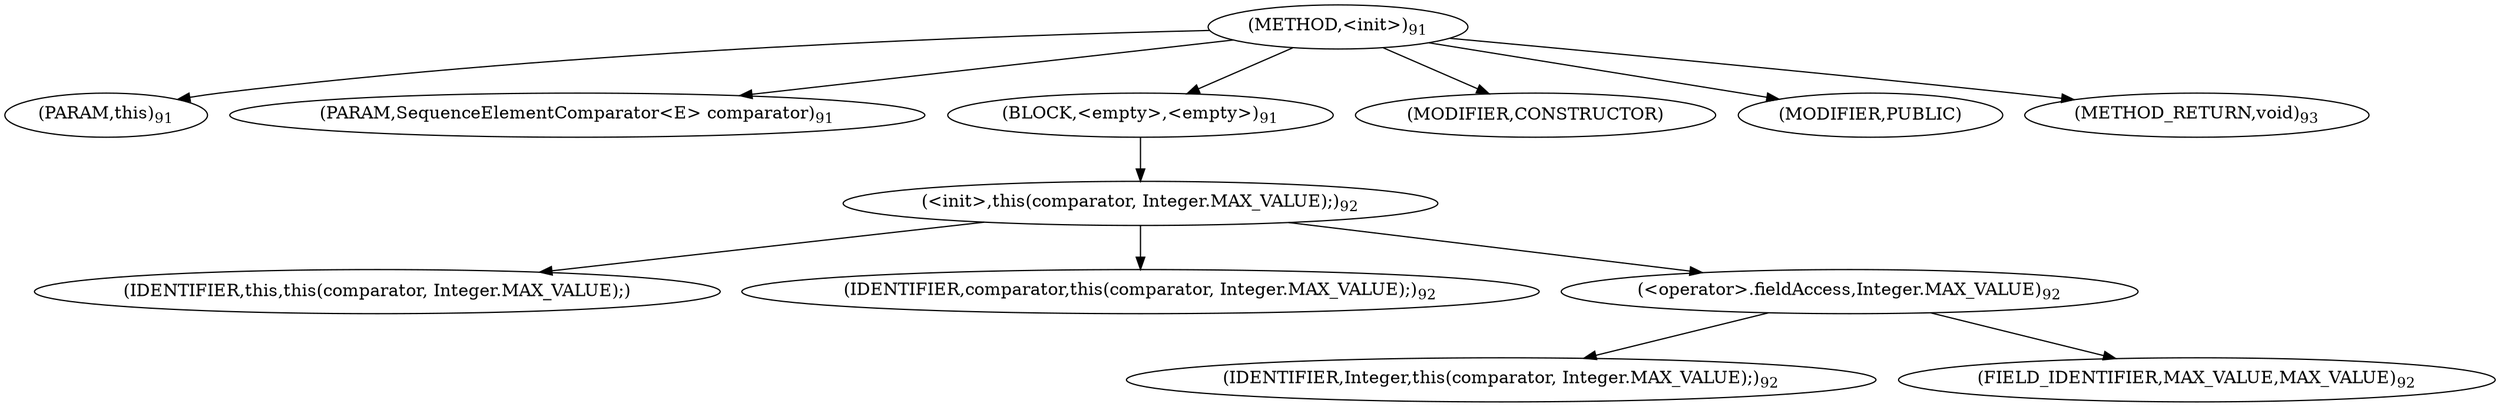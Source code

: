 digraph "&lt;init&gt;" {  
"79" [label = <(METHOD,&lt;init&gt;)<SUB>91</SUB>> ]
"4" [label = <(PARAM,this)<SUB>91</SUB>> ]
"80" [label = <(PARAM,SequenceElementComparator&lt;E&gt; comparator)<SUB>91</SUB>> ]
"81" [label = <(BLOCK,&lt;empty&gt;,&lt;empty&gt;)<SUB>91</SUB>> ]
"82" [label = <(&lt;init&gt;,this(comparator, Integer.MAX_VALUE);)<SUB>92</SUB>> ]
"3" [label = <(IDENTIFIER,this,this(comparator, Integer.MAX_VALUE);)> ]
"83" [label = <(IDENTIFIER,comparator,this(comparator, Integer.MAX_VALUE);)<SUB>92</SUB>> ]
"84" [label = <(&lt;operator&gt;.fieldAccess,Integer.MAX_VALUE)<SUB>92</SUB>> ]
"85" [label = <(IDENTIFIER,Integer,this(comparator, Integer.MAX_VALUE);)<SUB>92</SUB>> ]
"86" [label = <(FIELD_IDENTIFIER,MAX_VALUE,MAX_VALUE)<SUB>92</SUB>> ]
"87" [label = <(MODIFIER,CONSTRUCTOR)> ]
"88" [label = <(MODIFIER,PUBLIC)> ]
"89" [label = <(METHOD_RETURN,void)<SUB>93</SUB>> ]
  "79" -> "4" 
  "79" -> "80" 
  "79" -> "81" 
  "79" -> "87" 
  "79" -> "88" 
  "79" -> "89" 
  "81" -> "82" 
  "82" -> "3" 
  "82" -> "83" 
  "82" -> "84" 
  "84" -> "85" 
  "84" -> "86" 
}

